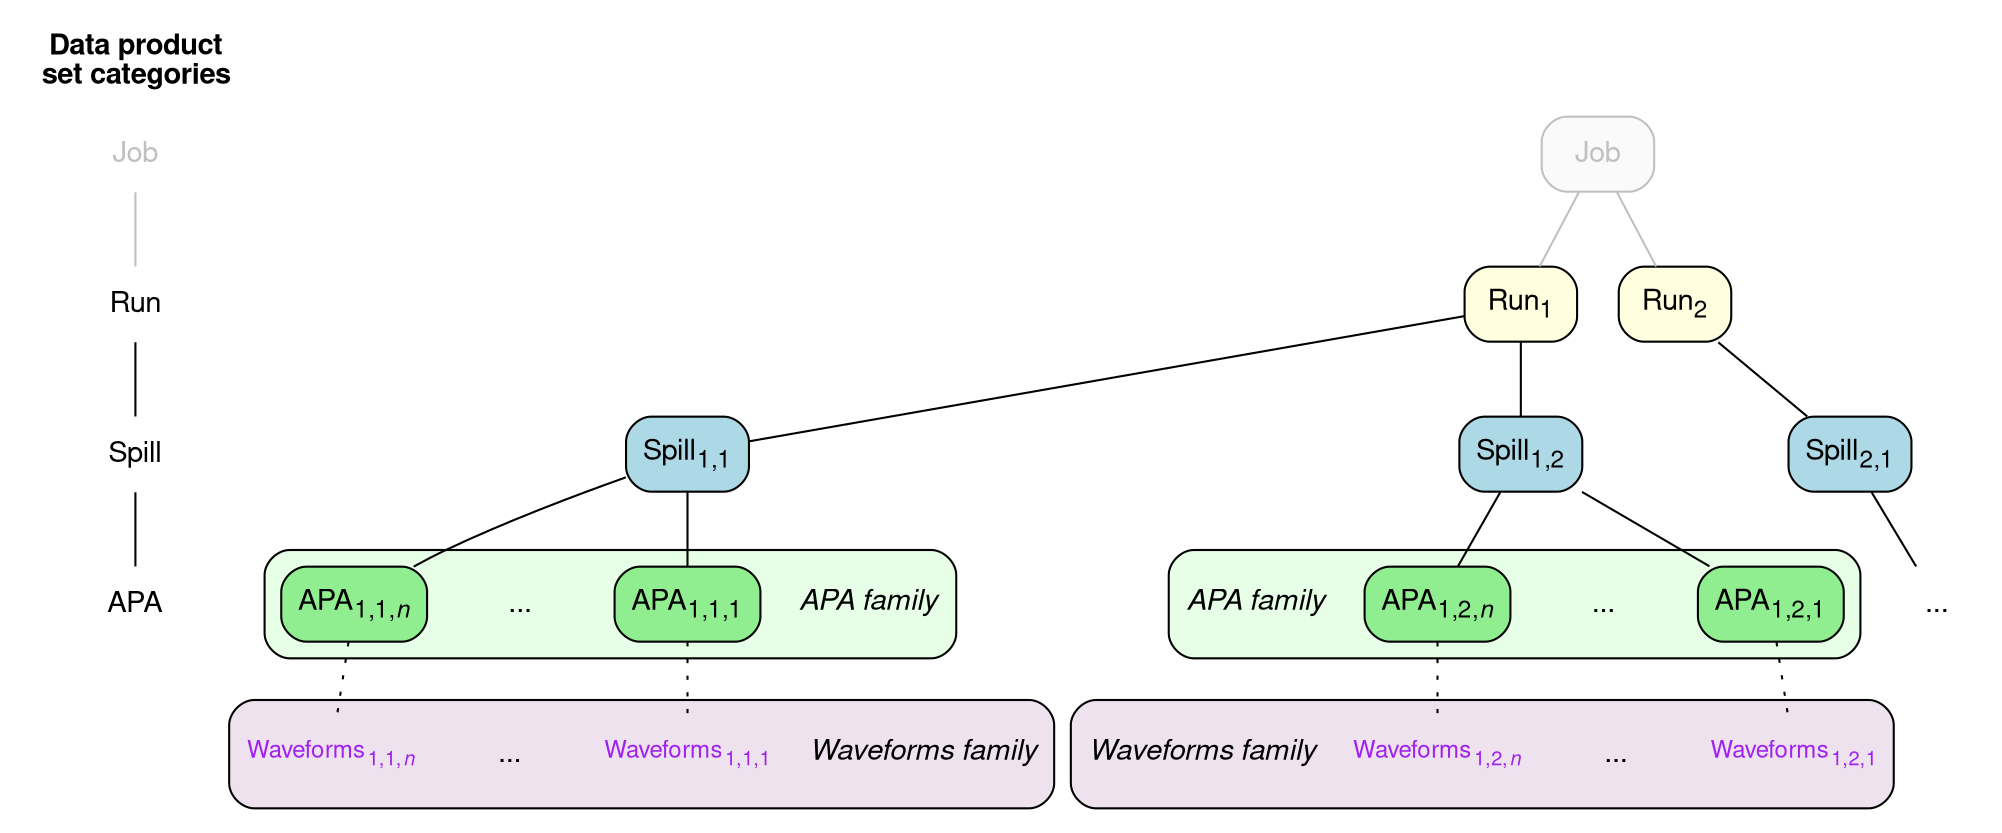 digraph {

  fontname="Helvetica,Arial"
  node [shape="plaintext" fontname="Helvetica,Arial"]
  edge [arrowhead="none"]
  subgraph cluster_categories {
    label=<<b>Data product<br/>set categories</b>>
    color=none

    job_category [label=<Job> fontcolor="gray"]
    run_category [label=<Run>]
    spill_category [label=<Spill>]
    apa_category [label=<APA>]

    job_category -> run_category [color="gray"]
    run_category -> spill_category -> apa_category
  }

  node [shape="box" style="filled,rounded"]

  job [label=<Job> fillcolor="gray98" fontcolor="gray" color="gray"]
  run1 [label=<Run<sub>1</sub>> fillcolor="lightyellow"]
  run2 [label=<Run<sub>2</sub>> fillcolor="lightyellow"]
  spill1 [label=<Spill<sub>1,1</sub>> fillcolor="lightblue"]
  spill2 [label=<Spill<sub>1,2</sub>> fillcolor="lightblue"]
  spill3 [label=<Spill<sub>2,1</sub>> fillcolor="lightblue"]
  apa3 [label="..." shape="plaintext" margin=0 style="rounded"]

  job -> {run1 run2} [color=gray]
  run1 -> {spill1 spill2}
  run2 -> spill3
  spill3 -> apa3

  node [style="rounded,filled" fillcolor="lightgreen"]
  subgraph cluster_apa_family_1 {
     style="filled,rounded"
     fillcolor="#e6ffe6"

     family_label_1 [label=<<i>APA family</i>> shape="plaintext" margin=0 style="rounded"]
     apa11 [label=<APA<sub>1,1,1</sub>>]
     apa1Dots [label="..." shape="plaintext" margin=0 style="rounded"]
     apa1N [label=<APA<sub>1,1,<i>n</i></sub>>]
  }

  spill1 -> family_label_1 [style=invis]
  spill1 -> apa11
  spill1 -> apa1Dots [style=invis]
  spill1 -> apa1N

  subgraph cluster_apa_family_2 {
     style="filled,rounded"
     fillcolor="#e6ffe6"

     apa21 [label=<APA<sub>1,2,1</sub>>]
     apa2Dots [label="..." shape="plaintext" margin=0 style="rounded"]
     apa2N [label=<APA<sub>1,2,<i>n</i></sub>>]
     family_label_2 [label=<<i>APA family</i>> shape="plaintext" margin=0 style="rounded"]
  }

  spill2 -> apa21
  spill2 -> apa2Dots [style=invis]
  spill2 -> apa2N
  spill2 -> family_label_2 [style=invis]

  node [shape="plaintext" style="rounded" margin="0"]
  subgraph cluster_product_sequence_1 {
     style="filled,rounded"
     fillcolor="#eee2ee"

     sequence_label_1 [label=<<i>Waveforms family</i>> shape="plaintext" margin=0 style="rounded" fontname="Helvetica,Arial"]
     t11 [label=<Waveforms<sub>1,1,1</sub>> fontsize=11.5 fontcolor="purple"]
     t1Dots [label="..." shape="plaintext" margin=0 style="rounded" fontname="Helvetica,Arial"]
     t1N [label=<Waveforms<sub>1,1,<i>n</i></sub>> fontsize=11.5 fontcolor="purple"]
  }

  edge [style=dotted]
  family_label_1 -> sequence_label_1 [style=invis]
  apa11 -> t11
  apa1Dots -> t1Dots [style=invis]
  apa1N -> t1N

  subgraph cluster_product_sequence_2 {
     style="filled,rounded"
     fillcolor="#eee2ee"

     sequence_label_2 [label=<<i>Waveforms family</i>> shape="plaintext" margin=0 style="rounded" fontname="Helvetica,Arial"]
     t21 [label=<Waveforms<sub>1,2,1</sub>> fontsize=11.5 fontcolor="purple"]
     t2Dots [label="..." shape="plaintext" margin=0 style="rounded" fontname="Helvetica,Arial"]
     t2N [label=<Waveforms<sub>1,2,<i>n</i></sub>> fontsize=11.5 fontcolor="purple"]
  }

  family_label_2 -> sequence_label_2 [style=invis]
  apa21 -> t21
  apa2Dots -> t2Dots [style=invis]
  apa2N -> t2N
}
